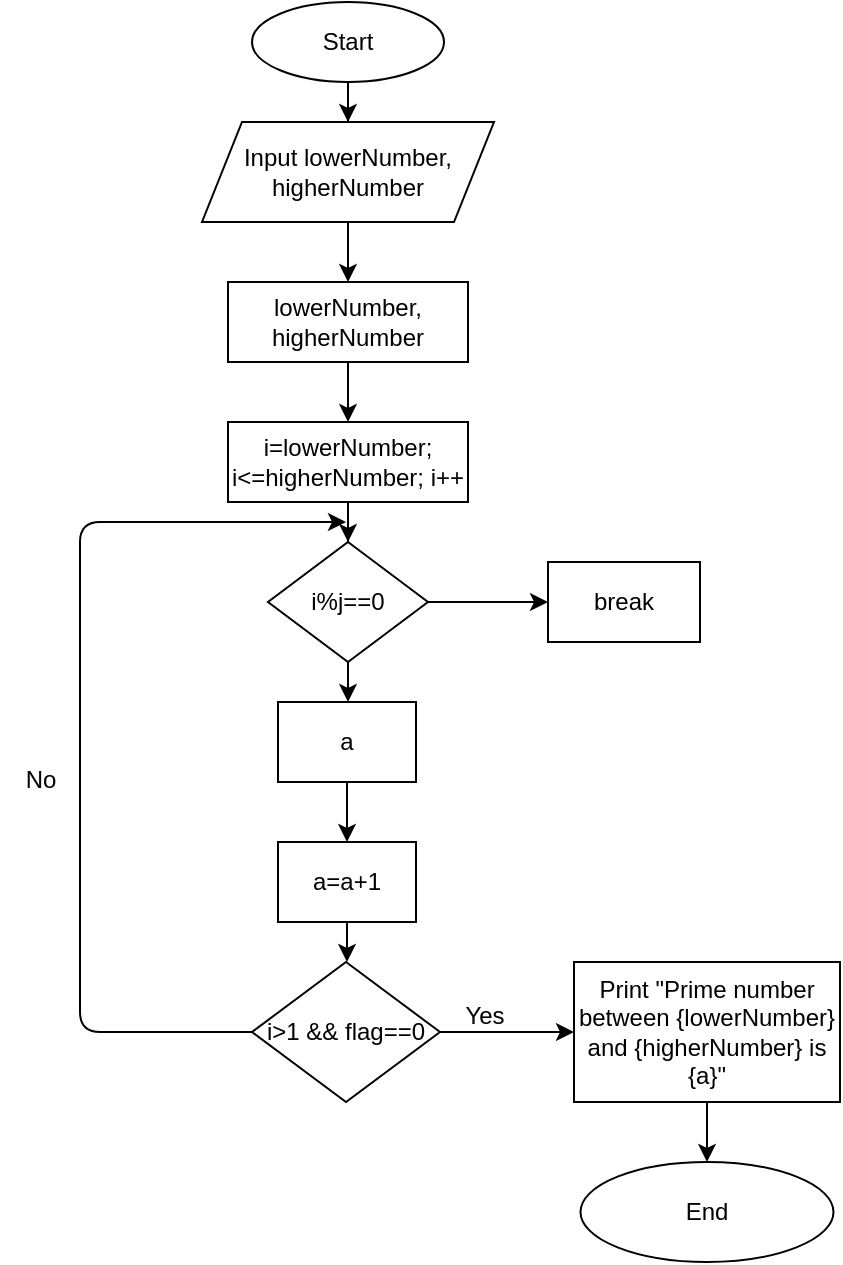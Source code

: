 <mxfile version="14.5.7" type="device"><diagram id="hi3pFoGgfE1pHMwNKg_2" name="Page-1"><mxGraphModel dx="1038" dy="523" grid="1" gridSize="10" guides="1" tooltips="1" connect="1" arrows="1" fold="1" page="1" pageScale="1" pageWidth="827" pageHeight="1169" math="0" shadow="0"><root><mxCell id="0"/><mxCell id="1" parent="0"/><mxCell id="7HQy_3Wp_yMD6z9TxGI4-5" value="" style="edgeStyle=orthogonalEdgeStyle;rounded=0;orthogonalLoop=1;jettySize=auto;html=1;" edge="1" parent="1" source="7HQy_3Wp_yMD6z9TxGI4-1" target="7HQy_3Wp_yMD6z9TxGI4-4"><mxGeometry relative="1" as="geometry"/></mxCell><mxCell id="7HQy_3Wp_yMD6z9TxGI4-1" value="Input lowerNumber,&lt;br&gt;higherNumber" style="shape=parallelogram;perimeter=parallelogramPerimeter;whiteSpace=wrap;html=1;fixedSize=1;" vertex="1" parent="1"><mxGeometry x="341" y="90" width="146" height="50" as="geometry"/></mxCell><mxCell id="7HQy_3Wp_yMD6z9TxGI4-3" value="" style="edgeStyle=orthogonalEdgeStyle;rounded=0;orthogonalLoop=1;jettySize=auto;html=1;" edge="1" parent="1" source="7HQy_3Wp_yMD6z9TxGI4-2" target="7HQy_3Wp_yMD6z9TxGI4-1"><mxGeometry relative="1" as="geometry"/></mxCell><mxCell id="7HQy_3Wp_yMD6z9TxGI4-2" value="Start" style="ellipse;whiteSpace=wrap;html=1;" vertex="1" parent="1"><mxGeometry x="366" y="30" width="96" height="40" as="geometry"/></mxCell><mxCell id="7HQy_3Wp_yMD6z9TxGI4-7" value="" style="edgeStyle=orthogonalEdgeStyle;rounded=0;orthogonalLoop=1;jettySize=auto;html=1;" edge="1" parent="1" source="7HQy_3Wp_yMD6z9TxGI4-4" target="7HQy_3Wp_yMD6z9TxGI4-6"><mxGeometry relative="1" as="geometry"/></mxCell><mxCell id="7HQy_3Wp_yMD6z9TxGI4-4" value="lowerNumber, higherNumber" style="whiteSpace=wrap;html=1;" vertex="1" parent="1"><mxGeometry x="354" y="170" width="120" height="40" as="geometry"/></mxCell><mxCell id="7HQy_3Wp_yMD6z9TxGI4-9" value="" style="edgeStyle=orthogonalEdgeStyle;rounded=0;orthogonalLoop=1;jettySize=auto;html=1;" edge="1" parent="1" source="7HQy_3Wp_yMD6z9TxGI4-6" target="7HQy_3Wp_yMD6z9TxGI4-8"><mxGeometry relative="1" as="geometry"/></mxCell><mxCell id="7HQy_3Wp_yMD6z9TxGI4-6" value="i=lowerNumber; i&amp;lt;=higherNumber; i++" style="whiteSpace=wrap;html=1;" vertex="1" parent="1"><mxGeometry x="354" y="240" width="120" height="40" as="geometry"/></mxCell><mxCell id="7HQy_3Wp_yMD6z9TxGI4-11" value="" style="edgeStyle=orthogonalEdgeStyle;rounded=0;orthogonalLoop=1;jettySize=auto;html=1;" edge="1" parent="1" source="7HQy_3Wp_yMD6z9TxGI4-8" target="7HQy_3Wp_yMD6z9TxGI4-10"><mxGeometry relative="1" as="geometry"/></mxCell><mxCell id="7HQy_3Wp_yMD6z9TxGI4-13" value="" style="edgeStyle=orthogonalEdgeStyle;rounded=0;orthogonalLoop=1;jettySize=auto;html=1;" edge="1" parent="1" source="7HQy_3Wp_yMD6z9TxGI4-8" target="7HQy_3Wp_yMD6z9TxGI4-12"><mxGeometry relative="1" as="geometry"/></mxCell><mxCell id="7HQy_3Wp_yMD6z9TxGI4-8" value="i%j==0" style="rhombus;whiteSpace=wrap;html=1;" vertex="1" parent="1"><mxGeometry x="374" y="300" width="80" height="60" as="geometry"/></mxCell><mxCell id="7HQy_3Wp_yMD6z9TxGI4-10" value="break" style="whiteSpace=wrap;html=1;" vertex="1" parent="1"><mxGeometry x="514" y="310" width="76" height="40" as="geometry"/></mxCell><mxCell id="7HQy_3Wp_yMD6z9TxGI4-15" value="" style="edgeStyle=orthogonalEdgeStyle;rounded=0;orthogonalLoop=1;jettySize=auto;html=1;" edge="1" parent="1" source="7HQy_3Wp_yMD6z9TxGI4-12" target="7HQy_3Wp_yMD6z9TxGI4-14"><mxGeometry relative="1" as="geometry"/></mxCell><mxCell id="7HQy_3Wp_yMD6z9TxGI4-12" value="a" style="whiteSpace=wrap;html=1;" vertex="1" parent="1"><mxGeometry x="379" y="380" width="69" height="40" as="geometry"/></mxCell><mxCell id="7HQy_3Wp_yMD6z9TxGI4-17" value="" style="edgeStyle=orthogonalEdgeStyle;rounded=0;orthogonalLoop=1;jettySize=auto;html=1;" edge="1" parent="1" source="7HQy_3Wp_yMD6z9TxGI4-14" target="7HQy_3Wp_yMD6z9TxGI4-16"><mxGeometry relative="1" as="geometry"/></mxCell><mxCell id="7HQy_3Wp_yMD6z9TxGI4-14" value="a=a+1" style="whiteSpace=wrap;html=1;" vertex="1" parent="1"><mxGeometry x="379" y="450" width="69" height="40" as="geometry"/></mxCell><mxCell id="7HQy_3Wp_yMD6z9TxGI4-20" value="" style="edgeStyle=orthogonalEdgeStyle;rounded=0;orthogonalLoop=1;jettySize=auto;html=1;" edge="1" parent="1" source="7HQy_3Wp_yMD6z9TxGI4-16" target="7HQy_3Wp_yMD6z9TxGI4-18"><mxGeometry relative="1" as="geometry"/></mxCell><mxCell id="7HQy_3Wp_yMD6z9TxGI4-16" value="i&amp;gt;1 &amp;amp;&amp;amp; flag==0" style="rhombus;whiteSpace=wrap;html=1;" vertex="1" parent="1"><mxGeometry x="366" y="510" width="94" height="70" as="geometry"/></mxCell><mxCell id="7HQy_3Wp_yMD6z9TxGI4-22" value="" style="edgeStyle=orthogonalEdgeStyle;rounded=0;orthogonalLoop=1;jettySize=auto;html=1;" edge="1" parent="1" source="7HQy_3Wp_yMD6z9TxGI4-18" target="7HQy_3Wp_yMD6z9TxGI4-21"><mxGeometry relative="1" as="geometry"/></mxCell><mxCell id="7HQy_3Wp_yMD6z9TxGI4-18" value="Print &quot;Prime number between {lowerNumber} and {higherNumber} is {a}&quot;" style="whiteSpace=wrap;html=1;" vertex="1" parent="1"><mxGeometry x="527" y="510" width="133" height="70" as="geometry"/></mxCell><mxCell id="7HQy_3Wp_yMD6z9TxGI4-21" value="End" style="ellipse;whiteSpace=wrap;html=1;" vertex="1" parent="1"><mxGeometry x="530.25" y="610" width="126.5" height="50" as="geometry"/></mxCell><mxCell id="7HQy_3Wp_yMD6z9TxGI4-23" value="" style="edgeStyle=segmentEdgeStyle;endArrow=classic;html=1;exitX=0;exitY=0.5;exitDx=0;exitDy=0;" edge="1" parent="1" source="7HQy_3Wp_yMD6z9TxGI4-16"><mxGeometry width="50" height="50" relative="1" as="geometry"><mxPoint x="280" y="550" as="sourcePoint"/><mxPoint x="413" y="290" as="targetPoint"/><Array as="points"><mxPoint x="280" y="545"/><mxPoint x="280" y="290"/></Array></mxGeometry></mxCell><mxCell id="7HQy_3Wp_yMD6z9TxGI4-24" value="&lt;font style=&quot;font-size: 12px;&quot;&gt;No&lt;/font&gt;" style="text;strokeColor=none;fillColor=none;html=1;fontSize=24;fontStyle=0;verticalAlign=middle;align=center;" vertex="1" parent="1"><mxGeometry x="240" y="410" width="40" height="10" as="geometry"/></mxCell><mxCell id="7HQy_3Wp_yMD6z9TxGI4-25" value="&lt;font style=&quot;font-size: 12px&quot;&gt;Yes&lt;/font&gt;" style="text;strokeColor=none;fillColor=none;html=1;fontSize=24;fontStyle=0;verticalAlign=middle;align=center;" vertex="1" parent="1"><mxGeometry x="462" y="527.5" width="40" height="10" as="geometry"/></mxCell></root></mxGraphModel></diagram></mxfile>